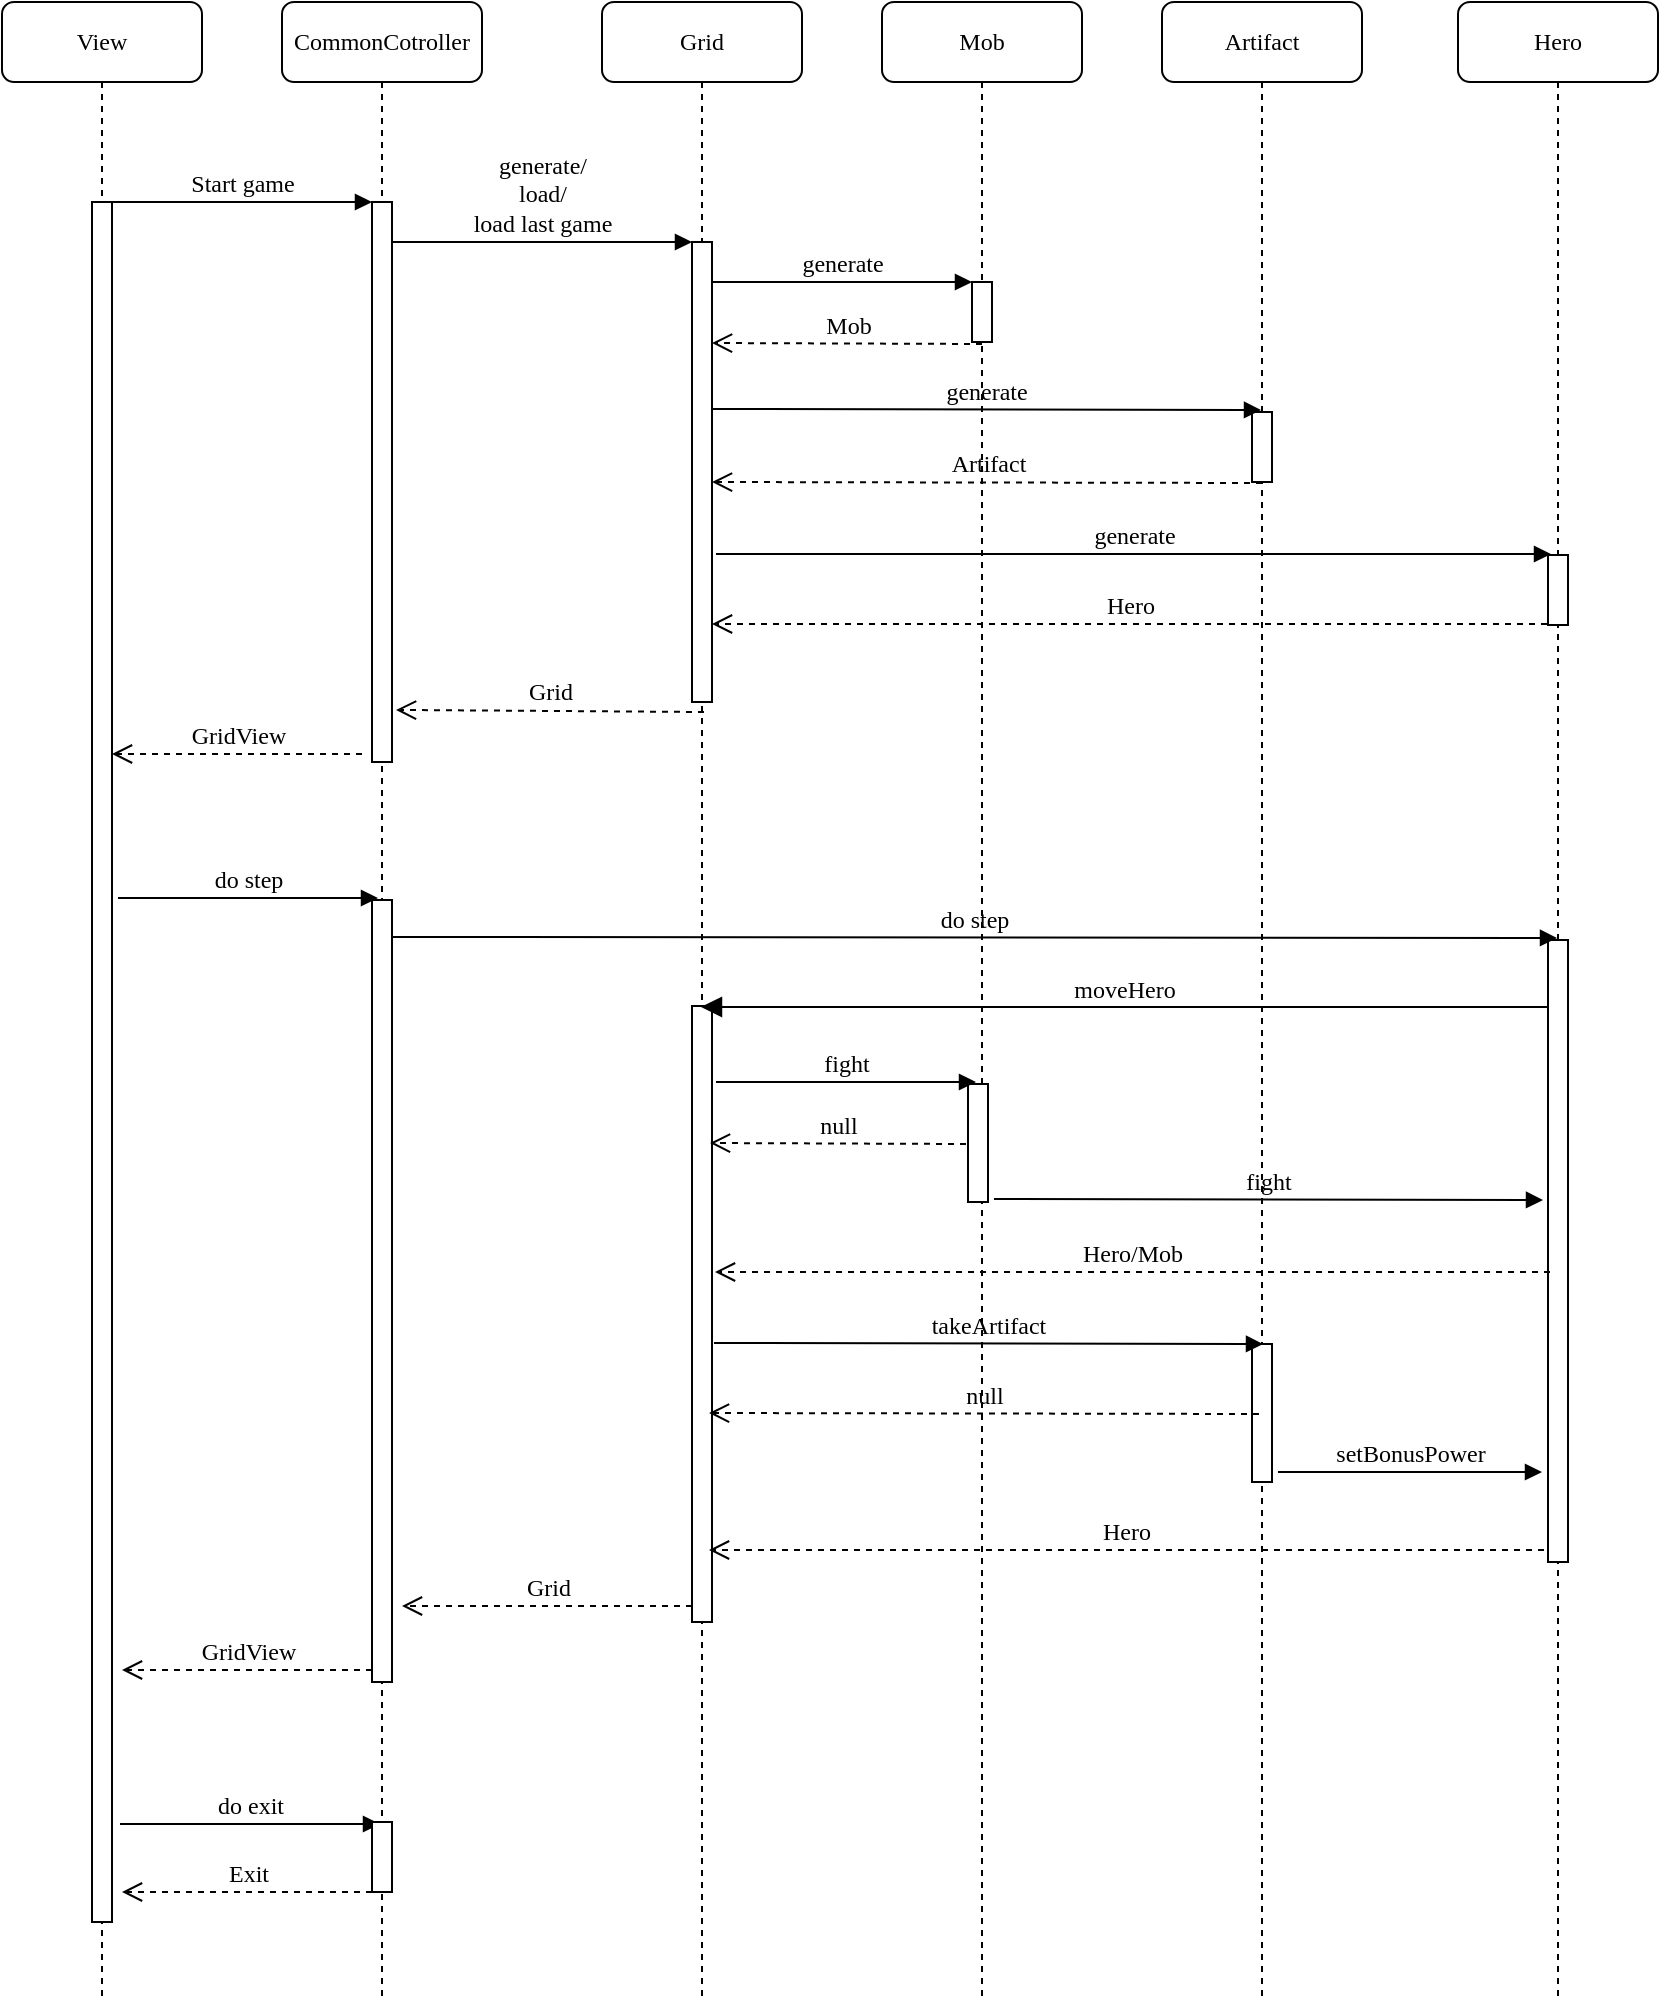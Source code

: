 <mxfile version="10.7.9" type="device"><diagram name="Page-1" id="13e1069c-82ec-6db2-03f1-153e76fe0fe0"><mxGraphModel dx="1394" dy="811" grid="1" gridSize="10" guides="1" tooltips="1" connect="1" arrows="1" fold="1" page="1" pageScale="1" pageWidth="1100" pageHeight="850" background="#ffffff" math="0" shadow="0"><root><mxCell id="0"/><mxCell id="1" parent="0"/><mxCell id="7baba1c4bc27f4b0-2" value="CommonCotroller" style="shape=umlLifeline;perimeter=lifelinePerimeter;whiteSpace=wrap;html=1;container=1;collapsible=0;recursiveResize=0;outlineConnect=0;rounded=1;shadow=0;comic=0;labelBackgroundColor=none;strokeColor=#000000;strokeWidth=1;fillColor=#FFFFFF;fontFamily=Verdana;fontSize=12;fontColor=#000000;align=center;" parent="1" vertex="1"><mxGeometry x="240" y="80" width="100" height="1000" as="geometry"/></mxCell><mxCell id="7baba1c4bc27f4b0-10" value="" style="html=1;points=[];perimeter=orthogonalPerimeter;rounded=0;shadow=0;comic=0;labelBackgroundColor=none;strokeColor=#000000;strokeWidth=1;fillColor=#FFFFFF;fontFamily=Verdana;fontSize=12;fontColor=#000000;align=center;" parent="7baba1c4bc27f4b0-2" vertex="1"><mxGeometry x="45" y="100" width="10" height="280" as="geometry"/></mxCell><mxCell id="XhOjtr7Owz5M8FM5D7FC-16" value="" style="html=1;points=[];perimeter=orthogonalPerimeter;rounded=0;shadow=0;comic=0;labelBackgroundColor=none;strokeColor=#000000;strokeWidth=1;fillColor=#FFFFFF;fontFamily=Verdana;fontSize=12;fontColor=#000000;align=center;" parent="7baba1c4bc27f4b0-2" vertex="1"><mxGeometry x="45" y="449" width="10" height="391" as="geometry"/></mxCell><mxCell id="7baba1c4bc27f4b0-3" value="Grid" style="shape=umlLifeline;perimeter=lifelinePerimeter;whiteSpace=wrap;html=1;container=1;collapsible=0;recursiveResize=0;outlineConnect=0;rounded=1;shadow=0;comic=0;labelBackgroundColor=none;strokeColor=#000000;strokeWidth=1;fillColor=#FFFFFF;fontFamily=Verdana;fontSize=12;fontColor=#000000;align=center;" parent="1" vertex="1"><mxGeometry x="400" y="80" width="100" height="1000" as="geometry"/></mxCell><mxCell id="7baba1c4bc27f4b0-13" value="" style="html=1;points=[];perimeter=orthogonalPerimeter;rounded=0;shadow=0;comic=0;labelBackgroundColor=none;strokeColor=#000000;strokeWidth=1;fillColor=#FFFFFF;fontFamily=Verdana;fontSize=12;fontColor=#000000;align=center;" parent="7baba1c4bc27f4b0-3" vertex="1"><mxGeometry x="45" y="120" width="10" height="230" as="geometry"/></mxCell><mxCell id="XhOjtr7Owz5M8FM5D7FC-25" value="" style="html=1;points=[];perimeter=orthogonalPerimeter;rounded=0;shadow=0;comic=0;labelBackgroundColor=none;strokeColor=#000000;strokeWidth=1;fillColor=#FFFFFF;fontFamily=Verdana;fontSize=12;fontColor=#000000;align=center;" parent="7baba1c4bc27f4b0-3" vertex="1"><mxGeometry x="45" y="502" width="10" height="308" as="geometry"/></mxCell><mxCell id="7baba1c4bc27f4b0-4" value="Hero" style="shape=umlLifeline;perimeter=lifelinePerimeter;whiteSpace=wrap;html=1;container=1;collapsible=0;recursiveResize=0;outlineConnect=0;rounded=1;shadow=0;comic=0;labelBackgroundColor=none;strokeColor=#000000;strokeWidth=1;fillColor=#FFFFFF;fontFamily=Verdana;fontSize=12;fontColor=#000000;align=center;" parent="1" vertex="1"><mxGeometry x="828" y="80" width="100" height="1000" as="geometry"/></mxCell><mxCell id="XhOjtr7Owz5M8FM5D7FC-19" value="" style="html=1;points=[];perimeter=orthogonalPerimeter;rounded=0;shadow=0;comic=0;labelBackgroundColor=none;strokeColor=#000000;strokeWidth=1;fillColor=#FFFFFF;fontFamily=Verdana;fontSize=12;fontColor=#000000;align=center;" parent="7baba1c4bc27f4b0-4" vertex="1"><mxGeometry x="45" y="469" width="10" height="311" as="geometry"/></mxCell><mxCell id="XhOjtr7Owz5M8FM5D7FC-22" value="" style="html=1;points=[];perimeter=orthogonalPerimeter;rounded=0;shadow=0;comic=0;labelBackgroundColor=none;strokeColor=#000000;strokeWidth=1;fillColor=#FFFFFF;fontFamily=Verdana;fontSize=12;fontColor=#000000;align=center;" parent="7baba1c4bc27f4b0-4" vertex="1"><mxGeometry x="45" y="276.5" width="10" height="35" as="geometry"/></mxCell><mxCell id="7baba1c4bc27f4b0-5" value="Artifact" style="shape=umlLifeline;perimeter=lifelinePerimeter;whiteSpace=wrap;html=1;container=1;collapsible=0;recursiveResize=0;outlineConnect=0;rounded=1;shadow=0;comic=0;labelBackgroundColor=none;strokeColor=#000000;strokeWidth=1;fillColor=#FFFFFF;fontFamily=Verdana;fontSize=12;fontColor=#000000;align=center;" parent="1" vertex="1"><mxGeometry x="680" y="80" width="100" height="1000" as="geometry"/></mxCell><mxCell id="7baba1c4bc27f4b0-19" value="" style="html=1;points=[];perimeter=orthogonalPerimeter;rounded=0;shadow=0;comic=0;labelBackgroundColor=none;strokeColor=#000000;strokeWidth=1;fillColor=#FFFFFF;fontFamily=Verdana;fontSize=12;fontColor=#000000;align=center;" parent="7baba1c4bc27f4b0-5" vertex="1"><mxGeometry x="45" y="205" width="10" height="35" as="geometry"/></mxCell><mxCell id="XhOjtr7Owz5M8FM5D7FC-47" value="" style="html=1;points=[];perimeter=orthogonalPerimeter;rounded=0;shadow=0;comic=0;labelBackgroundColor=none;strokeColor=#000000;strokeWidth=1;fillColor=#FFFFFF;fontFamily=Verdana;fontSize=12;fontColor=#000000;align=center;" parent="7baba1c4bc27f4b0-5" vertex="1"><mxGeometry x="45" y="671" width="10" height="69" as="geometry"/></mxCell><mxCell id="7baba1c4bc27f4b0-6" value="Mob" style="shape=umlLifeline;perimeter=lifelinePerimeter;whiteSpace=wrap;html=1;container=1;collapsible=0;recursiveResize=0;outlineConnect=0;rounded=1;shadow=0;comic=0;labelBackgroundColor=none;strokeColor=#000000;strokeWidth=1;fillColor=#FFFFFF;fontFamily=Verdana;fontSize=12;fontColor=#000000;align=center;" parent="1" vertex="1"><mxGeometry x="540" y="80" width="100" height="1000" as="geometry"/></mxCell><mxCell id="XhOjtr7Owz5M8FM5D7FC-30" value="" style="html=1;points=[];perimeter=orthogonalPerimeter;rounded=0;shadow=0;comic=0;labelBackgroundColor=none;strokeColor=#000000;strokeWidth=1;fillColor=#FFFFFF;fontFamily=Verdana;fontSize=12;fontColor=#000000;align=center;" parent="7baba1c4bc27f4b0-6" vertex="1"><mxGeometry x="43" y="541" width="10" height="59" as="geometry"/></mxCell><mxCell id="7baba1c4bc27f4b0-8" value="View" style="shape=umlLifeline;perimeter=lifelinePerimeter;whiteSpace=wrap;html=1;container=1;collapsible=0;recursiveResize=0;outlineConnect=0;rounded=1;shadow=0;comic=0;labelBackgroundColor=none;strokeColor=#000000;strokeWidth=1;fillColor=#FFFFFF;fontFamily=Verdana;fontSize=12;fontColor=#000000;align=center;" parent="1" vertex="1"><mxGeometry x="100" y="80" width="100" height="1000" as="geometry"/></mxCell><mxCell id="7baba1c4bc27f4b0-9" value="" style="html=1;points=[];perimeter=orthogonalPerimeter;rounded=0;shadow=0;comic=0;labelBackgroundColor=none;strokeColor=#000000;strokeWidth=1;fillColor=#FFFFFF;fontFamily=Verdana;fontSize=12;fontColor=#000000;align=center;" parent="7baba1c4bc27f4b0-8" vertex="1"><mxGeometry x="45" y="100" width="10" height="860" as="geometry"/></mxCell><mxCell id="7baba1c4bc27f4b0-16" value="" style="html=1;points=[];perimeter=orthogonalPerimeter;rounded=0;shadow=0;comic=0;labelBackgroundColor=none;strokeColor=#000000;strokeWidth=1;fillColor=#FFFFFF;fontFamily=Verdana;fontSize=12;fontColor=#000000;align=center;" parent="1" vertex="1"><mxGeometry x="585" y="220" width="10" height="30" as="geometry"/></mxCell><mxCell id="7baba1c4bc27f4b0-17" value="generate" style="html=1;verticalAlign=bottom;endArrow=block;labelBackgroundColor=none;fontFamily=Verdana;fontSize=12;edgeStyle=elbowEdgeStyle;elbow=vertical;" parent="1" source="7baba1c4bc27f4b0-13" target="7baba1c4bc27f4b0-16" edge="1"><mxGeometry relative="1" as="geometry"><mxPoint x="510" y="220" as="sourcePoint"/><Array as="points"><mxPoint x="460" y="220"/></Array></mxGeometry></mxCell><mxCell id="7baba1c4bc27f4b0-11" value="Start game" style="html=1;verticalAlign=bottom;endArrow=block;entryX=0;entryY=0;labelBackgroundColor=none;fontFamily=Verdana;fontSize=12;edgeStyle=elbowEdgeStyle;elbow=vertical;" parent="1" source="7baba1c4bc27f4b0-9" target="7baba1c4bc27f4b0-10" edge="1"><mxGeometry relative="1" as="geometry"><mxPoint x="220" y="190" as="sourcePoint"/></mxGeometry></mxCell><mxCell id="7baba1c4bc27f4b0-14" value="generate/&lt;br&gt;load/&lt;br&gt;load last game&lt;br&gt;" style="html=1;verticalAlign=bottom;endArrow=block;entryX=0;entryY=0;labelBackgroundColor=none;fontFamily=Verdana;fontSize=12;edgeStyle=elbowEdgeStyle;elbow=vertical;" parent="1" source="7baba1c4bc27f4b0-10" target="7baba1c4bc27f4b0-13" edge="1"><mxGeometry relative="1" as="geometry"><mxPoint x="370" y="200" as="sourcePoint"/></mxGeometry></mxCell><mxCell id="XhOjtr7Owz5M8FM5D7FC-3" value="generate" style="html=1;verticalAlign=bottom;endArrow=block;labelBackgroundColor=none;fontFamily=Verdana;fontSize=12;edgeStyle=elbowEdgeStyle;elbow=vertical;" parent="1" edge="1"><mxGeometry relative="1" as="geometry"><mxPoint x="455" y="283.5" as="sourcePoint"/><Array as="points"><mxPoint x="720" y="284"/></Array><mxPoint x="729.5" y="284" as="targetPoint"/></mxGeometry></mxCell><mxCell id="XhOjtr7Owz5M8FM5D7FC-7" value="Mob" style="html=1;verticalAlign=bottom;endArrow=open;dashed=1;endSize=8;labelBackgroundColor=none;fontFamily=Verdana;fontSize=12;edgeStyle=elbowEdgeStyle;elbow=vertical;" parent="1" edge="1"><mxGeometry relative="1" as="geometry"><mxPoint x="455" y="251" as="targetPoint"/><Array as="points"><mxPoint x="565" y="250.5"/></Array><mxPoint x="590" y="251" as="sourcePoint"/></mxGeometry></mxCell><mxCell id="XhOjtr7Owz5M8FM5D7FC-8" value="Artifact" style="html=1;verticalAlign=bottom;endArrow=open;dashed=1;endSize=8;labelBackgroundColor=none;fontFamily=Verdana;fontSize=12;edgeStyle=elbowEdgeStyle;elbow=vertical;" parent="1" target="7baba1c4bc27f4b0-13" edge="1"><mxGeometry relative="1" as="geometry"><mxPoint x="595" y="320.5" as="targetPoint"/><Array as="points"><mxPoint x="705" y="320"/></Array><mxPoint x="730" y="320.5" as="sourcePoint"/></mxGeometry></mxCell><mxCell id="XhOjtr7Owz5M8FM5D7FC-9" value="generate" style="html=1;verticalAlign=bottom;endArrow=block;labelBackgroundColor=none;fontFamily=Verdana;fontSize=12;edgeStyle=elbowEdgeStyle;elbow=vertical;" parent="1" edge="1"><mxGeometry relative="1" as="geometry"><mxPoint x="457" y="356" as="sourcePoint"/><Array as="points"/><mxPoint x="874.5" y="356" as="targetPoint"/></mxGeometry></mxCell><mxCell id="XhOjtr7Owz5M8FM5D7FC-10" value="Hero" style="html=1;verticalAlign=bottom;endArrow=open;dashed=1;endSize=8;labelBackgroundColor=none;fontFamily=Verdana;fontSize=12;edgeStyle=elbowEdgeStyle;elbow=vertical;" parent="1" edge="1"><mxGeometry relative="1" as="geometry"><mxPoint x="455" y="391" as="targetPoint"/><Array as="points"><mxPoint x="705" y="391"/></Array><mxPoint x="872.5" y="391" as="sourcePoint"/></mxGeometry></mxCell><mxCell id="XhOjtr7Owz5M8FM5D7FC-12" value="GridView" style="html=1;verticalAlign=bottom;endArrow=open;dashed=1;endSize=8;labelBackgroundColor=none;fontFamily=Verdana;fontSize=12;" parent="1" edge="1"><mxGeometry relative="1" as="geometry"><mxPoint x="155" y="456" as="targetPoint"/><mxPoint x="280" y="456" as="sourcePoint"/></mxGeometry></mxCell><mxCell id="XhOjtr7Owz5M8FM5D7FC-15" value="&lt;br&gt;do step&lt;br&gt;" style="html=1;verticalAlign=bottom;endArrow=block;entryX=0;entryY=0;labelBackgroundColor=none;fontFamily=Verdana;fontSize=12;edgeStyle=elbowEdgeStyle;elbow=vertical;" parent="1" edge="1"><mxGeometry relative="1" as="geometry"><mxPoint x="158" y="528" as="sourcePoint"/><mxPoint x="288" y="528" as="targetPoint"/></mxGeometry></mxCell><mxCell id="XhOjtr7Owz5M8FM5D7FC-17" value="do step" style="html=1;verticalAlign=bottom;endArrow=block;labelBackgroundColor=none;fontFamily=Verdana;fontSize=12;edgeStyle=elbowEdgeStyle;elbow=vertical;" parent="1" edge="1"><mxGeometry relative="1" as="geometry"><mxPoint x="295" y="547.5" as="sourcePoint"/><Array as="points"><mxPoint x="560" y="548"/></Array><mxPoint x="877.5" y="548" as="targetPoint"/></mxGeometry></mxCell><mxCell id="XhOjtr7Owz5M8FM5D7FC-21" value="moveHero" style="html=1;verticalAlign=bottom;endArrow=block;endSize=8;labelBackgroundColor=none;fontFamily=Verdana;fontSize=12;edgeStyle=elbowEdgeStyle;elbow=vertical;endFill=1;" parent="1" edge="1"><mxGeometry relative="1" as="geometry"><mxPoint x="449.5" y="582.5" as="targetPoint"/><Array as="points"><mxPoint x="705" y="582.5"/></Array><mxPoint x="872.5" y="582.5" as="sourcePoint"/></mxGeometry></mxCell><mxCell id="XhOjtr7Owz5M8FM5D7FC-23" value="Grid" style="html=1;verticalAlign=bottom;endArrow=open;dashed=1;endSize=8;labelBackgroundColor=none;fontFamily=Verdana;fontSize=12;" parent="1" edge="1"><mxGeometry relative="1" as="geometry"><mxPoint x="300" y="882" as="targetPoint"/><mxPoint x="445" y="882" as="sourcePoint"/></mxGeometry></mxCell><mxCell id="XhOjtr7Owz5M8FM5D7FC-29" value="fight" style="html=1;verticalAlign=bottom;endArrow=block;labelBackgroundColor=none;fontFamily=Verdana;fontSize=12;edgeStyle=elbowEdgeStyle;elbow=vertical;" parent="1" edge="1"><mxGeometry relative="1" as="geometry"><mxPoint x="457" y="620" as="sourcePoint"/><Array as="points"><mxPoint x="462" y="620"/></Array><mxPoint x="587" y="620" as="targetPoint"/></mxGeometry></mxCell><mxCell id="XhOjtr7Owz5M8FM5D7FC-31" value="null" style="html=1;verticalAlign=bottom;endArrow=open;dashed=1;endSize=8;labelBackgroundColor=none;fontFamily=Verdana;fontSize=12;edgeStyle=elbowEdgeStyle;elbow=vertical;" parent="1" edge="1"><mxGeometry relative="1" as="geometry"><mxPoint x="454" y="651" as="targetPoint"/><Array as="points"><mxPoint x="564" y="650.5"/></Array><mxPoint x="582" y="651" as="sourcePoint"/></mxGeometry></mxCell><mxCell id="XhOjtr7Owz5M8FM5D7FC-34" value="takeArtifact" style="html=1;verticalAlign=bottom;endArrow=block;labelBackgroundColor=none;fontFamily=Verdana;fontSize=12;edgeStyle=elbowEdgeStyle;elbow=vertical;" parent="1" edge="1"><mxGeometry relative="1" as="geometry"><mxPoint x="456" y="750.5" as="sourcePoint"/><Array as="points"><mxPoint x="721" y="751"/></Array><mxPoint x="730.5" y="751" as="targetPoint"/></mxGeometry></mxCell><mxCell id="XhOjtr7Owz5M8FM5D7FC-36" value="null" style="html=1;verticalAlign=bottom;endArrow=open;dashed=1;endSize=8;labelBackgroundColor=none;fontFamily=Verdana;fontSize=12;edgeStyle=elbowEdgeStyle;elbow=vertical;" parent="1" edge="1"><mxGeometry relative="1" as="geometry"><mxPoint x="453.5" y="785.5" as="targetPoint"/><Array as="points"><mxPoint x="703.5" y="785.5"/></Array><mxPoint x="728.5" y="786" as="sourcePoint"/></mxGeometry></mxCell><mxCell id="XhOjtr7Owz5M8FM5D7FC-37" value="Hero&lt;br&gt;" style="html=1;verticalAlign=bottom;endArrow=open;dashed=1;endSize=8;labelBackgroundColor=none;fontFamily=Verdana;fontSize=12;edgeStyle=elbowEdgeStyle;elbow=vertical;" parent="1" edge="1"><mxGeometry relative="1" as="geometry"><mxPoint x="453.5" y="854" as="targetPoint"/><Array as="points"><mxPoint x="703.5" y="854"/></Array><mxPoint x="871" y="854" as="sourcePoint"/></mxGeometry></mxCell><mxCell id="XhOjtr7Owz5M8FM5D7FC-44" value="fight" style="html=1;verticalAlign=bottom;endArrow=block;labelBackgroundColor=none;fontFamily=Verdana;fontSize=12;edgeStyle=elbowEdgeStyle;elbow=vertical;" parent="1" edge="1"><mxGeometry relative="1" as="geometry"><mxPoint x="596" y="678.5" as="sourcePoint"/><Array as="points"><mxPoint x="861" y="679"/></Array><mxPoint x="870.5" y="679" as="targetPoint"/></mxGeometry></mxCell><mxCell id="XhOjtr7Owz5M8FM5D7FC-46" value="Hero/Mob" style="html=1;verticalAlign=bottom;endArrow=open;dashed=1;endSize=8;labelBackgroundColor=none;fontFamily=Verdana;fontSize=12;edgeStyle=elbowEdgeStyle;elbow=vertical;" parent="1" edge="1"><mxGeometry relative="1" as="geometry"><mxPoint x="456.5" y="715" as="targetPoint"/><Array as="points"><mxPoint x="706.5" y="715"/></Array><mxPoint x="874" y="715" as="sourcePoint"/></mxGeometry></mxCell><mxCell id="XhOjtr7Owz5M8FM5D7FC-48" value="setBonusPower" style="html=1;verticalAlign=bottom;endArrow=block;labelBackgroundColor=none;fontFamily=Verdana;fontSize=12;edgeStyle=elbowEdgeStyle;elbow=vertical;" parent="1" edge="1"><mxGeometry relative="1" as="geometry"><mxPoint x="738" y="815" as="sourcePoint"/><Array as="points"><mxPoint x="743" y="815"/></Array><mxPoint x="870" y="815" as="targetPoint"/></mxGeometry></mxCell><mxCell id="XhOjtr7Owz5M8FM5D7FC-49" value="Grid" style="html=1;verticalAlign=bottom;endArrow=open;dashed=1;endSize=8;labelBackgroundColor=none;fontFamily=Verdana;fontSize=12;entryX=1.2;entryY=0.907;entryDx=0;entryDy=0;entryPerimeter=0;" parent="1" target="7baba1c4bc27f4b0-10" edge="1"><mxGeometry relative="1" as="geometry"><mxPoint x="306" y="435" as="targetPoint"/><mxPoint x="451" y="435" as="sourcePoint"/></mxGeometry></mxCell><mxCell id="XhOjtr7Owz5M8FM5D7FC-50" value="GridView" style="html=1;verticalAlign=bottom;endArrow=open;dashed=1;endSize=8;labelBackgroundColor=none;fontFamily=Verdana;fontSize=12;" parent="1" edge="1"><mxGeometry relative="1" as="geometry"><mxPoint x="160" y="914" as="targetPoint"/><mxPoint x="285" y="914" as="sourcePoint"/></mxGeometry></mxCell><mxCell id="XhOjtr7Owz5M8FM5D7FC-51" value="do exit" style="html=1;verticalAlign=bottom;endArrow=block;entryX=0;entryY=0;labelBackgroundColor=none;fontFamily=Verdana;fontSize=12;edgeStyle=elbowEdgeStyle;elbow=vertical;" parent="1" edge="1"><mxGeometry relative="1" as="geometry"><mxPoint x="159" y="991" as="sourcePoint"/><mxPoint x="289" y="991" as="targetPoint"/></mxGeometry></mxCell><mxCell id="XhOjtr7Owz5M8FM5D7FC-52" value="Exit&lt;br&gt;" style="html=1;verticalAlign=bottom;endArrow=open;dashed=1;endSize=8;labelBackgroundColor=none;fontFamily=Verdana;fontSize=12;" parent="1" edge="1"><mxGeometry relative="1" as="geometry"><mxPoint x="160" y="1025" as="targetPoint"/><mxPoint x="285" y="1025" as="sourcePoint"/></mxGeometry></mxCell><mxCell id="RElDa8CLfmspEXsiXchM-2" value="" style="html=1;points=[];perimeter=orthogonalPerimeter;rounded=0;shadow=0;comic=0;labelBackgroundColor=none;strokeColor=#000000;strokeWidth=1;fillColor=#FFFFFF;fontFamily=Verdana;fontSize=12;fontColor=#000000;align=center;" vertex="1" parent="1"><mxGeometry x="285" y="990" width="10" height="35" as="geometry"/></mxCell></root></mxGraphModel></diagram></mxfile>
